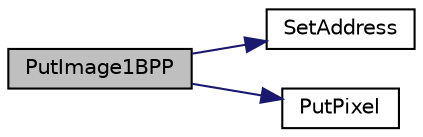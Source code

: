 digraph "PutImage1BPP"
{
  edge [fontname="Helvetica",fontsize="10",labelfontname="Helvetica",labelfontsize="10"];
  node [fontname="Helvetica",fontsize="10",shape=record];
  rankdir="LR";
  Node1 [label="PutImage1BPP",height=0.2,width=0.4,color="black", fillcolor="grey75", style="filled", fontcolor="black"];
  Node1 -> Node2 [color="midnightblue",fontsize="10",style="solid"];
  Node2 [label="SetAddress",height=0.2,width=0.4,color="black", fillcolor="white", style="filled",URL="$drv_t_f_t002_8c.html#a9281d5cad6aa52650d4eba766210719d"];
  Node1 -> Node3 [color="midnightblue",fontsize="10",style="solid"];
  Node3 [label="PutPixel",height=0.2,width=0.4,color="black", fillcolor="white", style="filled",URL="$_u_c1610_8c.html#a6cfa4c1d70b95212032ceea31f84406b"];
}

